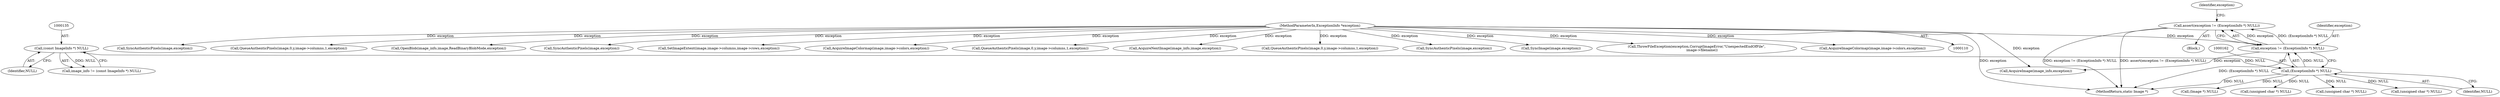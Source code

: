 digraph "0_ImageMagick_bd96074b254c6607a0f7731e59f923ad19d5a46d@API" {
"1000158" [label="(Call,assert(exception != (ExceptionInfo *) NULL))"];
"1000159" [label="(Call,exception != (ExceptionInfo *) NULL)"];
"1000112" [label="(MethodParameterIn,ExceptionInfo *exception)"];
"1000161" [label="(Call,(ExceptionInfo *) NULL)"];
"1000134" [label="(Call,(const ImageInfo *) NULL)"];
"1001152" [label="(Call,SyncAuthenticPixels(image,exception))"];
"1001733" [label="(MethodReturn,static Image *)"];
"1000856" [label="(Call,(unsigned char *) NULL)"];
"1000667" [label="(Call,(unsigned char *) NULL)"];
"1000163" [label="(Identifier,NULL)"];
"1000136" [label="(Identifier,NULL)"];
"1001259" [label="(Call,QueueAuthenticPixels(image,0,y,image->columns,1,exception))"];
"1000161" [label="(Call,(ExceptionInfo *) NULL)"];
"1000177" [label="(Call,OpenBlob(image_info,image,ReadBinaryBlobMode,exception))"];
"1000113" [label="(Block,)"];
"1001311" [label="(Call,SyncAuthenticPixels(image,exception))"];
"1000192" [label="(Call,(Image *) NULL)"];
"1000160" [label="(Identifier,exception)"];
"1000112" [label="(MethodParameterIn,ExceptionInfo *exception)"];
"1000745" [label="(Call,SetImageExtent(image,image->columns,image->rows,exception))"];
"1000475" [label="(Call,AcquireImageColormap(image,image->colors,exception))"];
"1000134" [label="(Call,(const ImageInfo *) NULL)"];
"1001424" [label="(Call,QueueAuthenticPixels(image,0,y,image->columns,1,exception))"];
"1001683" [label="(Call,AcquireNextImage(image_info,image,exception))"];
"1001019" [label="(Call,QueueAuthenticPixels(image,0,y,image->columns,1,exception))"];
"1000132" [label="(Call,image_info != (const ImageInfo *) NULL)"];
"1000158" [label="(Call,assert(exception != (ExceptionInfo *) NULL))"];
"1000167" [label="(Identifier,exception)"];
"1001588" [label="(Call,SyncAuthenticPixels(image,exception))"];
"1001626" [label="(Call,SyncImage(image,exception))"];
"1000159" [label="(Call,exception != (ExceptionInfo *) NULL)"];
"1001641" [label="(Call,ThrowFileException(exception,CorruptImageError,\"UnexpectedEndOfFile\",\n          image->filename))"];
"1000459" [label="(Call,AcquireImageColormap(image,image->colors,exception))"];
"1000499" [label="(Call,(unsigned char *) NULL)"];
"1000172" [label="(Call,AcquireImage(image_info,exception))"];
"1000158" -> "1000113"  [label="AST: "];
"1000158" -> "1000159"  [label="CFG: "];
"1000159" -> "1000158"  [label="AST: "];
"1000167" -> "1000158"  [label="CFG: "];
"1000158" -> "1001733"  [label="DDG: exception != (ExceptionInfo *) NULL"];
"1000158" -> "1001733"  [label="DDG: assert(exception != (ExceptionInfo *) NULL)"];
"1000159" -> "1000158"  [label="DDG: exception"];
"1000159" -> "1000158"  [label="DDG: (ExceptionInfo *) NULL"];
"1000159" -> "1000161"  [label="CFG: "];
"1000160" -> "1000159"  [label="AST: "];
"1000161" -> "1000159"  [label="AST: "];
"1000159" -> "1001733"  [label="DDG: (ExceptionInfo *) NULL"];
"1000112" -> "1000159"  [label="DDG: exception"];
"1000161" -> "1000159"  [label="DDG: NULL"];
"1000159" -> "1000172"  [label="DDG: exception"];
"1000112" -> "1000110"  [label="AST: "];
"1000112" -> "1001733"  [label="DDG: exception"];
"1000112" -> "1000172"  [label="DDG: exception"];
"1000112" -> "1000177"  [label="DDG: exception"];
"1000112" -> "1000459"  [label="DDG: exception"];
"1000112" -> "1000475"  [label="DDG: exception"];
"1000112" -> "1000745"  [label="DDG: exception"];
"1000112" -> "1001019"  [label="DDG: exception"];
"1000112" -> "1001152"  [label="DDG: exception"];
"1000112" -> "1001259"  [label="DDG: exception"];
"1000112" -> "1001311"  [label="DDG: exception"];
"1000112" -> "1001424"  [label="DDG: exception"];
"1000112" -> "1001588"  [label="DDG: exception"];
"1000112" -> "1001626"  [label="DDG: exception"];
"1000112" -> "1001641"  [label="DDG: exception"];
"1000112" -> "1001683"  [label="DDG: exception"];
"1000161" -> "1000163"  [label="CFG: "];
"1000162" -> "1000161"  [label="AST: "];
"1000163" -> "1000161"  [label="AST: "];
"1000161" -> "1001733"  [label="DDG: NULL"];
"1000134" -> "1000161"  [label="DDG: NULL"];
"1000161" -> "1000192"  [label="DDG: NULL"];
"1000161" -> "1000499"  [label="DDG: NULL"];
"1000161" -> "1000667"  [label="DDG: NULL"];
"1000161" -> "1000856"  [label="DDG: NULL"];
"1000134" -> "1000132"  [label="AST: "];
"1000134" -> "1000136"  [label="CFG: "];
"1000135" -> "1000134"  [label="AST: "];
"1000136" -> "1000134"  [label="AST: "];
"1000132" -> "1000134"  [label="CFG: "];
"1000134" -> "1000132"  [label="DDG: NULL"];
}
